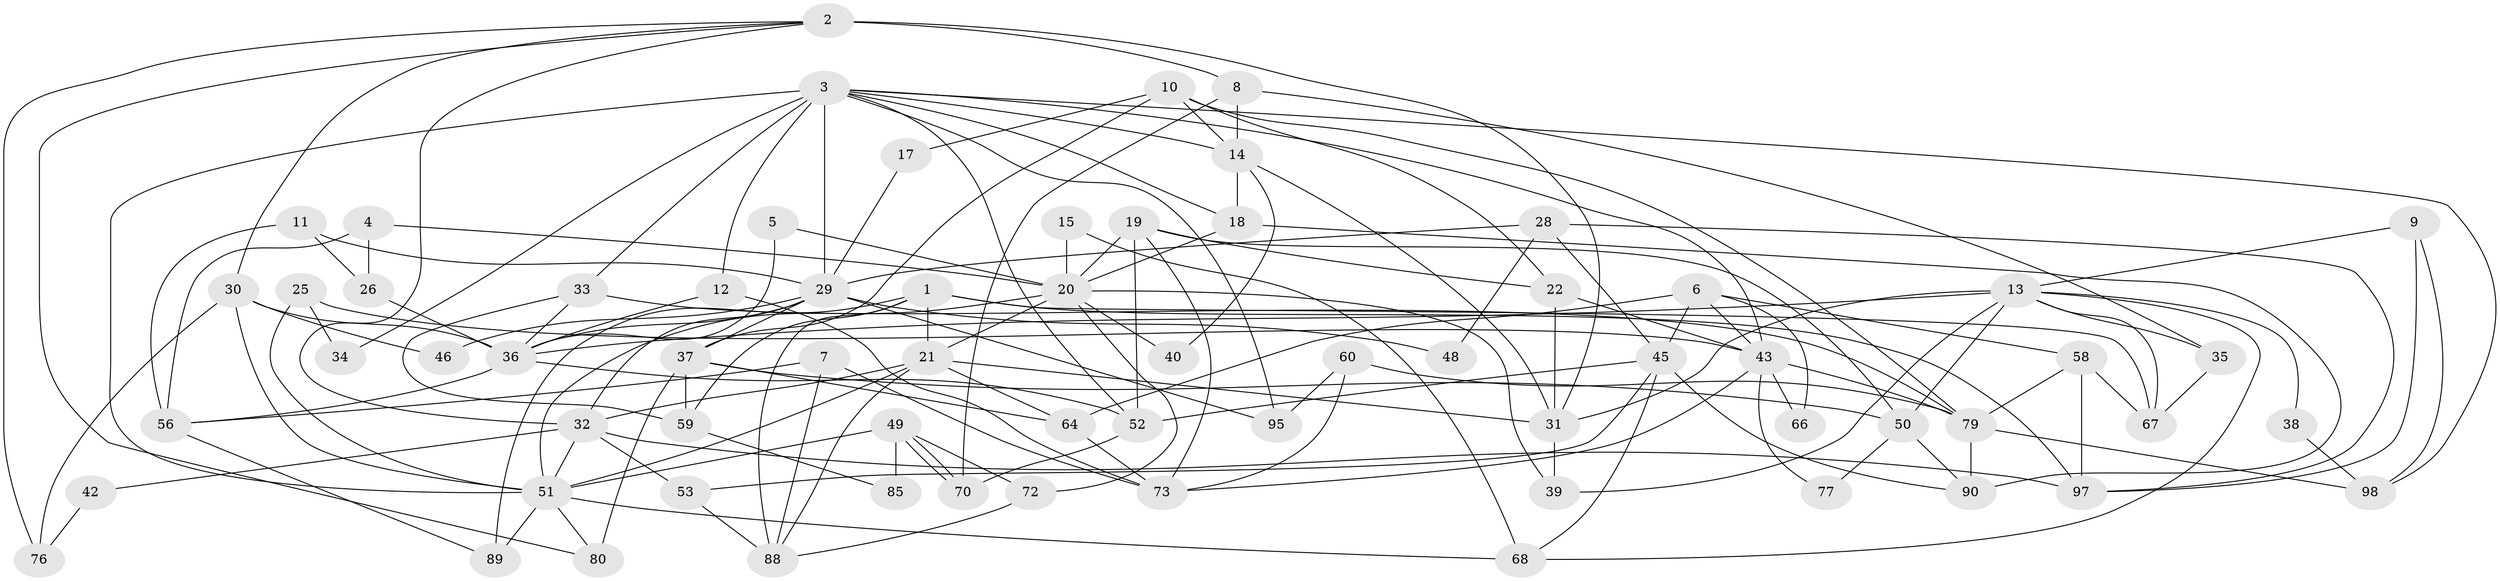 // original degree distribution, {4: 0.25510204081632654, 3: 0.2755102040816326, 2: 0.14285714285714285, 5: 0.19387755102040816, 6: 0.07142857142857142, 7: 0.030612244897959183, 8: 0.02040816326530612, 9: 0.01020408163265306}
// Generated by graph-tools (version 1.1) at 2025/18/03/04/25 18:18:39]
// undirected, 68 vertices, 152 edges
graph export_dot {
graph [start="1"]
  node [color=gray90,style=filled];
  1 [super="+82"];
  2 [super="+24"];
  3 [super="+16"];
  4;
  5;
  6;
  7;
  8;
  9;
  10;
  11;
  12 [super="+96"];
  13 [super="+92+55"];
  14;
  15;
  17;
  18 [super="+87"];
  19;
  20 [super="+83+44"];
  21 [super="+23"];
  22;
  25;
  26;
  28;
  29 [super="+41"];
  30;
  31 [super="+61"];
  32 [super="+69"];
  33 [super="+78"];
  34;
  35;
  36 [super="+75+91"];
  37 [super="+47"];
  38;
  39;
  40;
  42;
  43 [super="+57"];
  45 [super="+94"];
  46;
  48;
  49;
  50;
  51 [super="+62"];
  52 [super="+71"];
  53 [super="+86"];
  56;
  58;
  59;
  60;
  64;
  66;
  67;
  68;
  70;
  72;
  73;
  76;
  77;
  79;
  80;
  85;
  88;
  89;
  90;
  95;
  97;
  98;
  1 -- 67;
  1 -- 88 [weight=2];
  1 -- 21;
  1 -- 97;
  1 -- 89;
  1 -- 59;
  2 -- 80;
  2 -- 31 [weight=3];
  2 -- 76;
  2 -- 32;
  2 -- 8;
  2 -- 30;
  3 -- 33;
  3 -- 34;
  3 -- 98;
  3 -- 14;
  3 -- 18;
  3 -- 51 [weight=2];
  3 -- 29 [weight=5];
  3 -- 95;
  3 -- 52;
  3 -- 43;
  3 -- 12;
  4 -- 56;
  4 -- 26;
  4 -- 20;
  5 -- 36;
  5 -- 20;
  6 -- 58;
  6 -- 45;
  6 -- 64;
  6 -- 66;
  6 -- 43;
  7 -- 73;
  7 -- 88;
  7 -- 56;
  8 -- 35;
  8 -- 14;
  8 -- 70;
  9 -- 97;
  9 -- 98;
  9 -- 13;
  10 -- 14;
  10 -- 17;
  10 -- 22;
  10 -- 79;
  10 -- 37;
  11 -- 56;
  11 -- 26;
  11 -- 29;
  12 -- 73;
  12 -- 36;
  13 -- 31;
  13 -- 35;
  13 -- 36;
  13 -- 50;
  13 -- 67;
  13 -- 68;
  13 -- 38;
  13 -- 39;
  14 -- 40;
  14 -- 18;
  14 -- 31;
  15 -- 68;
  15 -- 20;
  17 -- 29;
  18 -- 90;
  18 -- 20;
  19 -- 73;
  19 -- 52 [weight=2];
  19 -- 22;
  19 -- 50;
  19 -- 20;
  20 -- 39;
  20 -- 40;
  20 -- 21;
  20 -- 51;
  20 -- 72;
  21 -- 64;
  21 -- 32;
  21 -- 51;
  21 -- 88;
  21 -- 31;
  22 -- 43;
  22 -- 31;
  25 -- 34;
  25 -- 51;
  25 -- 43;
  26 -- 36;
  28 -- 97;
  28 -- 48;
  28 -- 45;
  28 -- 29;
  29 -- 48 [weight=2];
  29 -- 37;
  29 -- 32;
  29 -- 36 [weight=2];
  29 -- 46;
  29 -- 95;
  30 -- 36;
  30 -- 46;
  30 -- 76;
  30 -- 51;
  31 -- 39;
  32 -- 42;
  32 -- 97;
  32 -- 51;
  32 -- 53;
  33 -- 79;
  33 -- 59;
  33 -- 36;
  35 -- 67;
  36 -- 52;
  36 -- 56;
  37 -- 50;
  37 -- 80 [weight=2];
  37 -- 64;
  37 -- 59;
  38 -- 98;
  42 -- 76;
  43 -- 79;
  43 -- 66;
  43 -- 77;
  43 -- 73;
  45 -- 68;
  45 -- 90;
  45 -- 52;
  45 -- 53;
  49 -- 70;
  49 -- 70;
  49 -- 51;
  49 -- 72;
  49 -- 85;
  50 -- 90;
  50 -- 77;
  51 -- 89;
  51 -- 80;
  51 -- 68;
  52 -- 70;
  53 -- 88;
  56 -- 89;
  58 -- 97;
  58 -- 79;
  58 -- 67;
  59 -- 85;
  60 -- 73;
  60 -- 95;
  60 -- 79;
  64 -- 73;
  72 -- 88;
  79 -- 90;
  79 -- 98;
}
